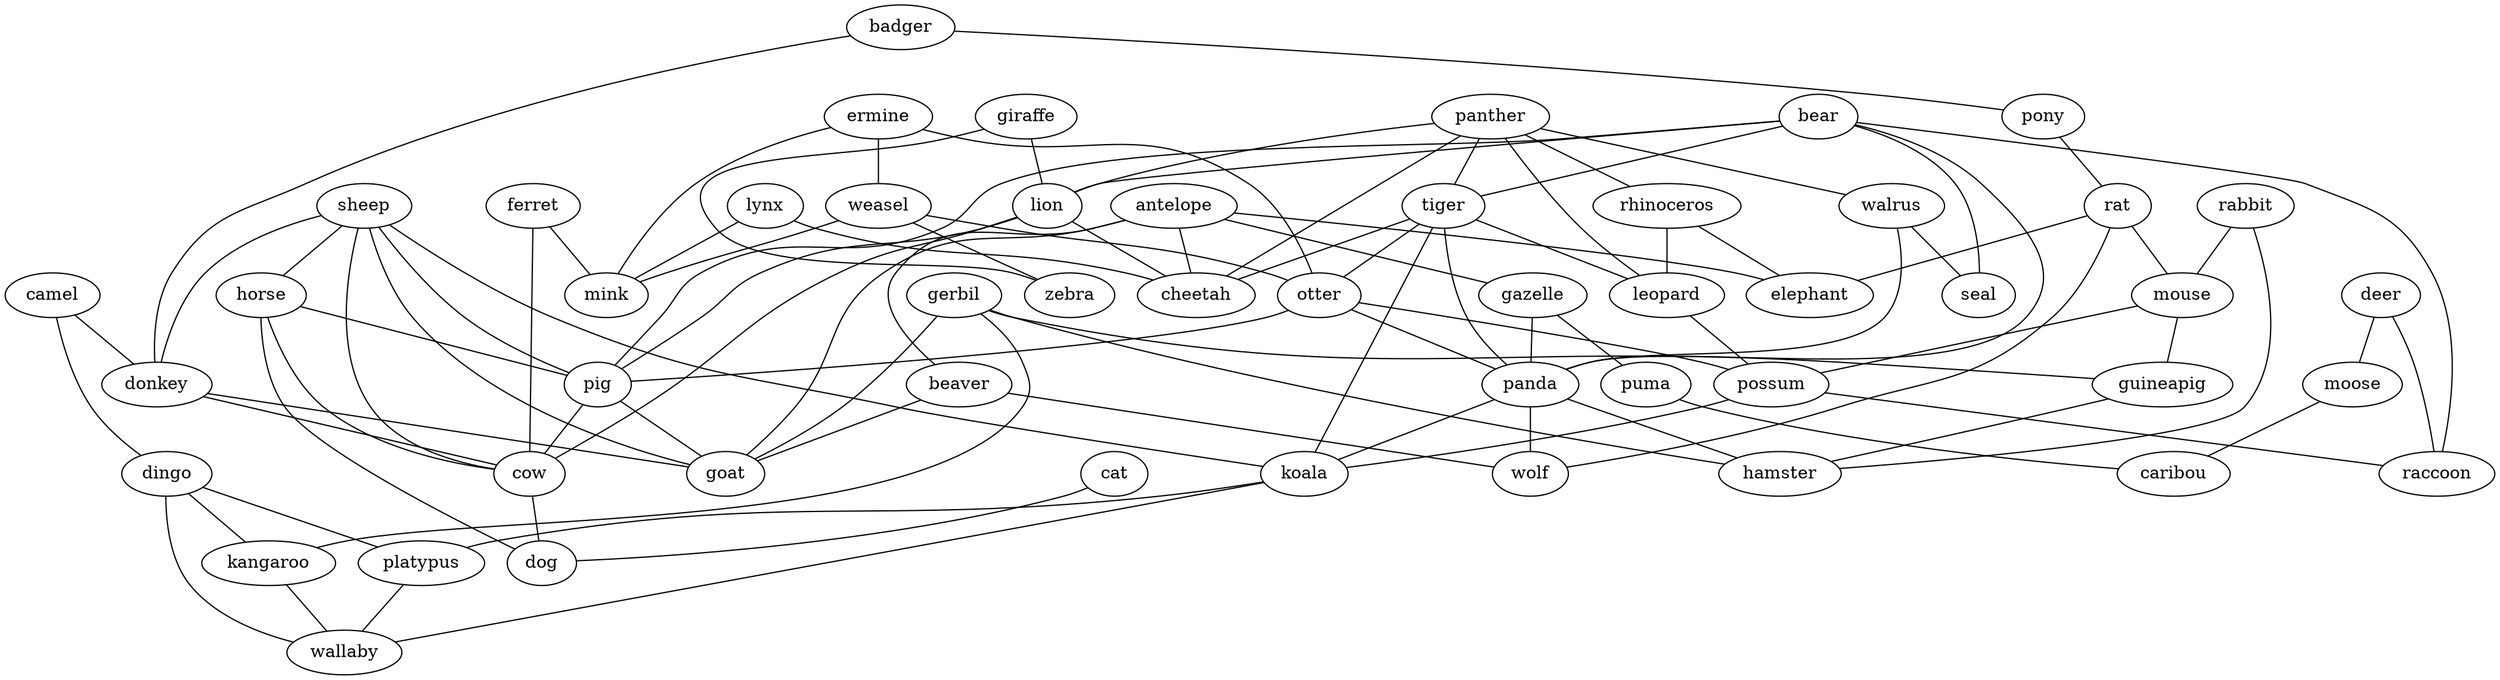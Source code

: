 strict graph  {
	antelope -- gazelle	 [weight=1];
	antelope -- beaver	 [weight=1];
	antelope -- elephant	 [weight=1];
	antelope -- cheetah	 [weight=1];
	antelope -- goat	 [weight=1];
	gazelle -- panda	 [weight=1];
	gazelle -- puma	 [weight=1];
	ermine -- weasel	 [weight=1];
	ermine -- otter	 [weight=1];
	ermine -- mink	 [weight=1];
	weasel -- otter	 [weight=1];
	weasel -- mink	 [weight=1];
	weasel -- zebra	 [weight=1];
	badger -- donkey	 [weight=1];
	badger -- pony	 [weight=1];
	sheep -- horse	 [weight=1];
	sheep -- donkey	 [weight=1];
	sheep -- pig	 [weight=1];
	sheep -- goat	 [weight=1];
	sheep -- koala	 [weight=1];
	sheep -- cow	 [weight=1];
	horse -- pig	 [weight=1];
	horse -- cow	 [weight=1];
	horse -- dog	 [weight=1];
	gerbil -- guineapig	 [weight=1];
	gerbil -- goat	 [weight=1];
	gerbil -- kangaroo	 [weight=1];
	gerbil -- hamster	 [weight=1];
	panther -- tiger	 [weight=1];
	panther -- lion	 [weight=1];
	panther -- walrus	 [weight=1];
	panther -- rhinoceros	 [weight=1];
	panther -- cheetah	 [weight=1];
	panther -- leopard	 [weight=1];
	camel -- dingo	 [weight=1];
	camel -- donkey	 [weight=1];
	bear -- tiger	 [weight=1];
	bear -- lion	 [weight=1];
	bear -- pig	 [weight=1];
	bear -- seal	 [weight=1];
	bear -- panda	 [weight=1];
	bear -- raccoon	 [weight=1];
	tiger -- otter	 [weight=1];
	tiger -- panda	 [weight=1];
	tiger -- cheetah	 [weight=1];
	tiger -- leopard	 [weight=1];
	tiger -- koala	 [weight=1];
	ferret -- mink	 [weight=1];
	ferret -- cow	 [weight=1];
	giraffe -- lion	 [weight=1];
	giraffe -- zebra	 [weight=1];
	rabbit -- mouse	 [weight=1];
	rabbit -- hamster	 [weight=1];
	otter -- pig	 [weight=1];
	otter -- panda	 [weight=1];
	otter -- possum	 [weight=1];
	dingo -- kangaroo	 [weight=1];
	dingo -- platypus	 [weight=1];
	dingo -- wallaby	 [weight=1];
	lion -- pig	 [weight=1];
	lion -- cheetah	 [weight=1];
	lion -- cow	 [weight=1];
	cat -- dog	 [weight=1];
	lynx -- mink	 [weight=1];
	lynx -- cheetah	 [weight=1];
	walrus -- seal	 [weight=1];
	walrus -- panda	 [weight=1];
	donkey -- goat	 [weight=1];
	donkey -- cow	 [weight=1];
	pony -- rat	 [weight=1];
	deer -- moose	 [weight=1];
	deer -- raccoon	 [weight=1];
	pig -- goat	 [weight=1];
	pig -- cow	 [weight=1];
	rat -- mouse	 [weight=1];
	rat -- elephant	 [weight=1];
	rat -- wolf	 [weight=1];
	beaver -- goat	 [weight=1];
	beaver -- wolf	 [weight=1];
	mouse -- guineapig	 [weight=1];
	mouse -- possum	 [weight=1];
	panda -- koala	 [weight=1];
	panda -- wolf	 [weight=1];
	panda -- hamster	 [weight=1];
	puma -- caribou	 [weight=1];
	rhinoceros -- elephant	 [weight=1];
	rhinoceros -- leopard	 [weight=1];
	guineapig -- hamster	 [weight=1];
	moose -- caribou	 [weight=1];
	kangaroo -- wallaby	 [weight=1];
	leopard -- possum	 [weight=1];
	possum -- koala	 [weight=1];
	possum -- raccoon	 [weight=1];
	koala -- platypus	 [weight=1];
	koala -- wallaby	 [weight=1];
	cow -- dog	 [weight=1];
	platypus -- wallaby	 [weight=1];
}

